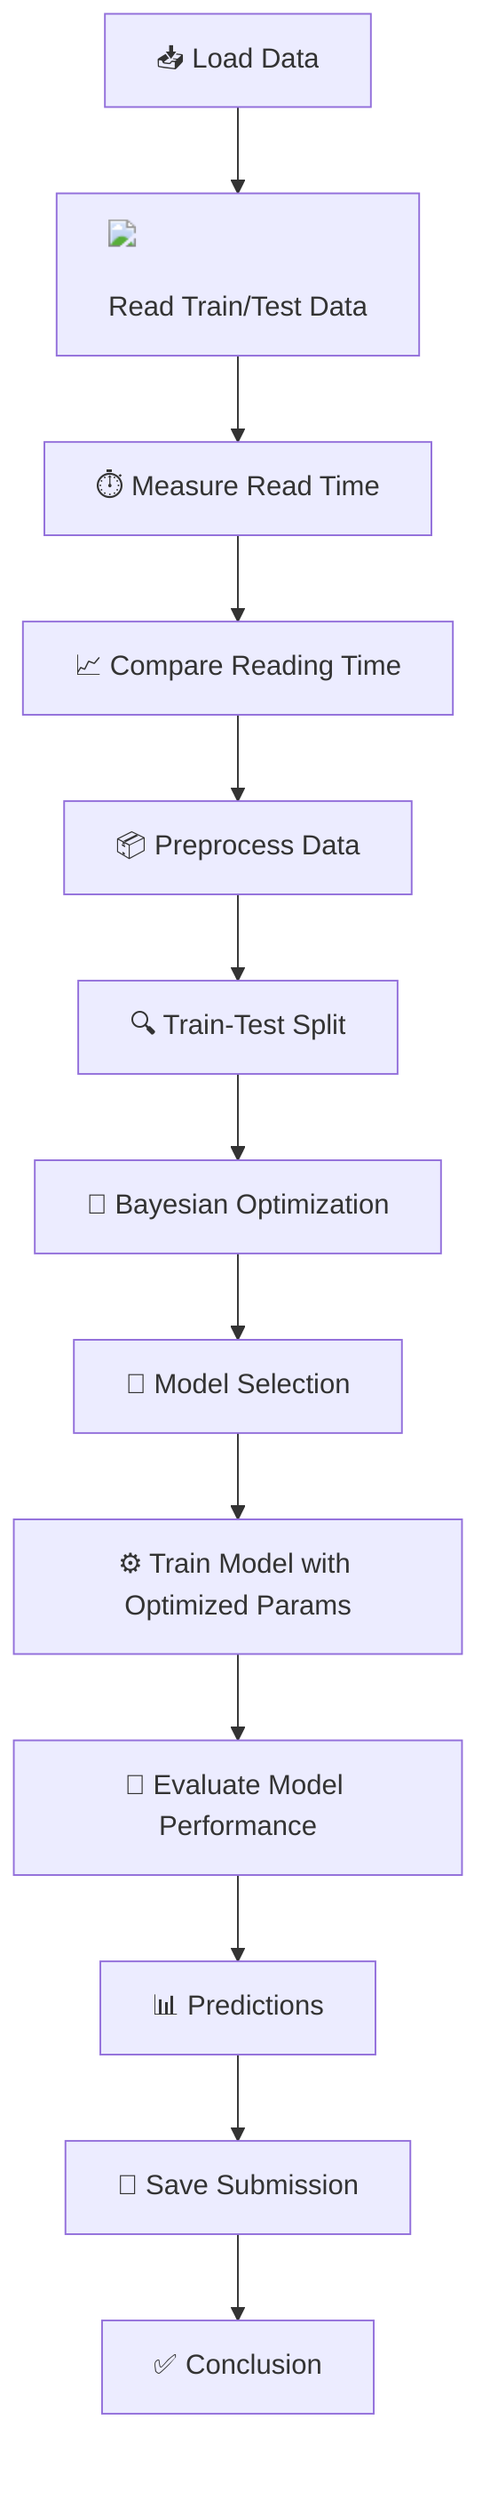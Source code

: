 graph TD;
    A["📥 Load Data"] --> B["<img src='icons/table.svg' /> <br/> Read Train/Test Data"];
    B --> C["⏱️ Measure Read Time"];
    C --> D["📈 Compare Reading Time"];
    D --> E["📦 Preprocess Data"];
    E --> F["🔍 Train-Test Split"];
    F --> G["🧠 Bayesian Optimization"];
    G --> H["🧪 Model Selection"];
    H --> I["⚙️ Train Model with Optimized Params"];
    I --> J["🏁 Evaluate Model Performance"];
    J --> K["📊 Predictions"];
    K --> L["💾 Save Submission"];
    L --> M["✅ Conclusion"];